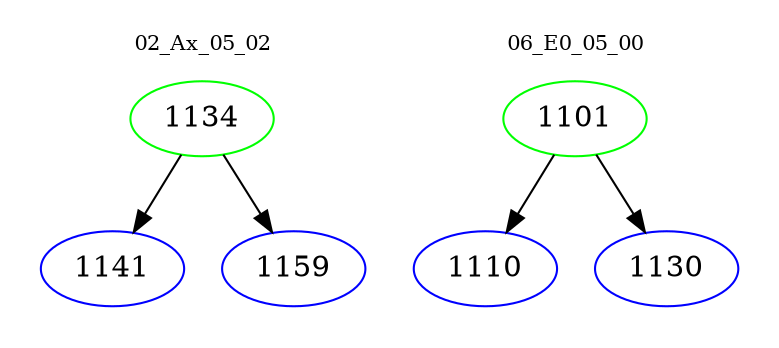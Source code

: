 digraph{
subgraph cluster_0 {
color = white
label = "02_Ax_05_02";
fontsize=10;
T0_1134 [label="1134", color="green"]
T0_1134 -> T0_1141 [color="black"]
T0_1141 [label="1141", color="blue"]
T0_1134 -> T0_1159 [color="black"]
T0_1159 [label="1159", color="blue"]
}
subgraph cluster_1 {
color = white
label = "06_E0_05_00";
fontsize=10;
T1_1101 [label="1101", color="green"]
T1_1101 -> T1_1110 [color="black"]
T1_1110 [label="1110", color="blue"]
T1_1101 -> T1_1130 [color="black"]
T1_1130 [label="1130", color="blue"]
}
}
